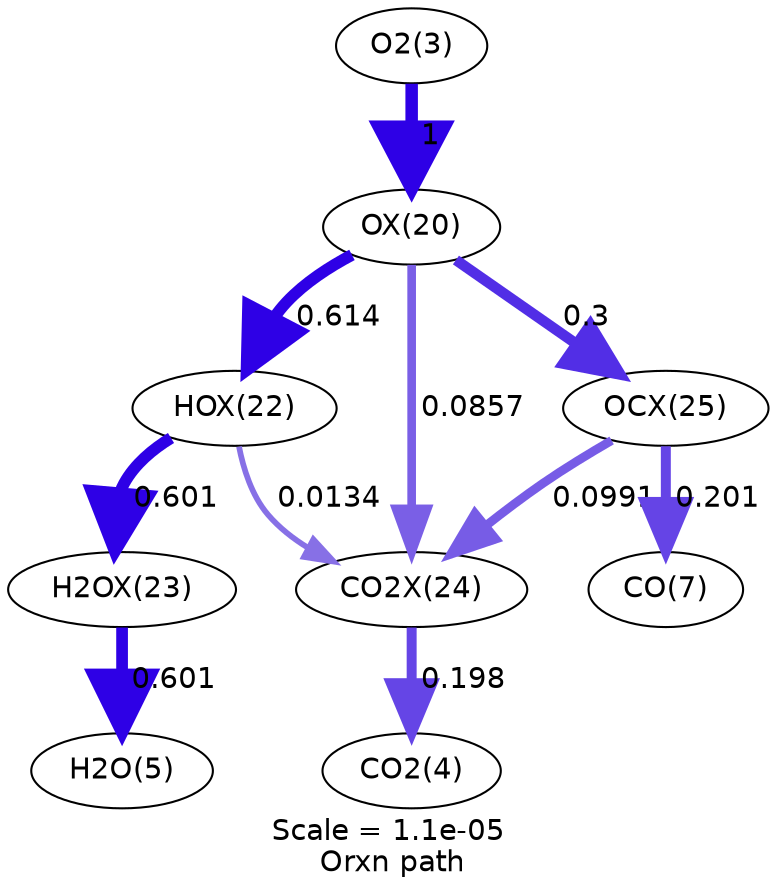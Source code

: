 digraph reaction_paths {
center=1;
s4 -> s24[fontname="Helvetica", penwidth=6, arrowsize=3, color="0.7, 1.5, 0.9"
, label=" 1"];
s24 -> s26[fontname="Helvetica", penwidth=5.63, arrowsize=2.82, color="0.7, 1.11, 0.9"
, label=" 0.614"];
s24 -> s29[fontname="Helvetica", penwidth=5.09, arrowsize=2.55, color="0.7, 0.8, 0.9"
, label=" 0.3"];
s24 -> s28[fontname="Helvetica", penwidth=4.15, arrowsize=2.07, color="0.7, 0.586, 0.9"
, label=" 0.0857"];
s26 -> s27[fontname="Helvetica", penwidth=5.62, arrowsize=2.81, color="0.7, 1.1, 0.9"
, label=" 0.601"];
s26 -> s28[fontname="Helvetica", penwidth=2.74, arrowsize=1.37, color="0.7, 0.513, 0.9"
, label=" 0.0134"];
s27 -> s6[fontname="Helvetica", penwidth=5.62, arrowsize=2.81, color="0.7, 1.1, 0.9"
, label=" 0.601"];
s29 -> s8[fontname="Helvetica", penwidth=4.79, arrowsize=2.39, color="0.7, 0.701, 0.9"
, label=" 0.201"];
s29 -> s28[fontname="Helvetica", penwidth=4.25, arrowsize=2.13, color="0.7, 0.599, 0.9"
, label=" 0.0991"];
s28 -> s5[fontname="Helvetica", penwidth=4.78, arrowsize=2.39, color="0.7, 0.698, 0.9"
, label=" 0.198"];
s4 [ fontname="Helvetica", label="O2(3)"];
s5 [ fontname="Helvetica", label="CO2(4)"];
s6 [ fontname="Helvetica", label="H2O(5)"];
s8 [ fontname="Helvetica", label="CO(7)"];
s24 [ fontname="Helvetica", label="OX(20)"];
s26 [ fontname="Helvetica", label="HOX(22)"];
s27 [ fontname="Helvetica", label="H2OX(23)"];
s28 [ fontname="Helvetica", label="CO2X(24)"];
s29 [ fontname="Helvetica", label="OCX(25)"];
 label = "Scale = 1.1e-05\l Orxn path";
 fontname = "Helvetica";
}

